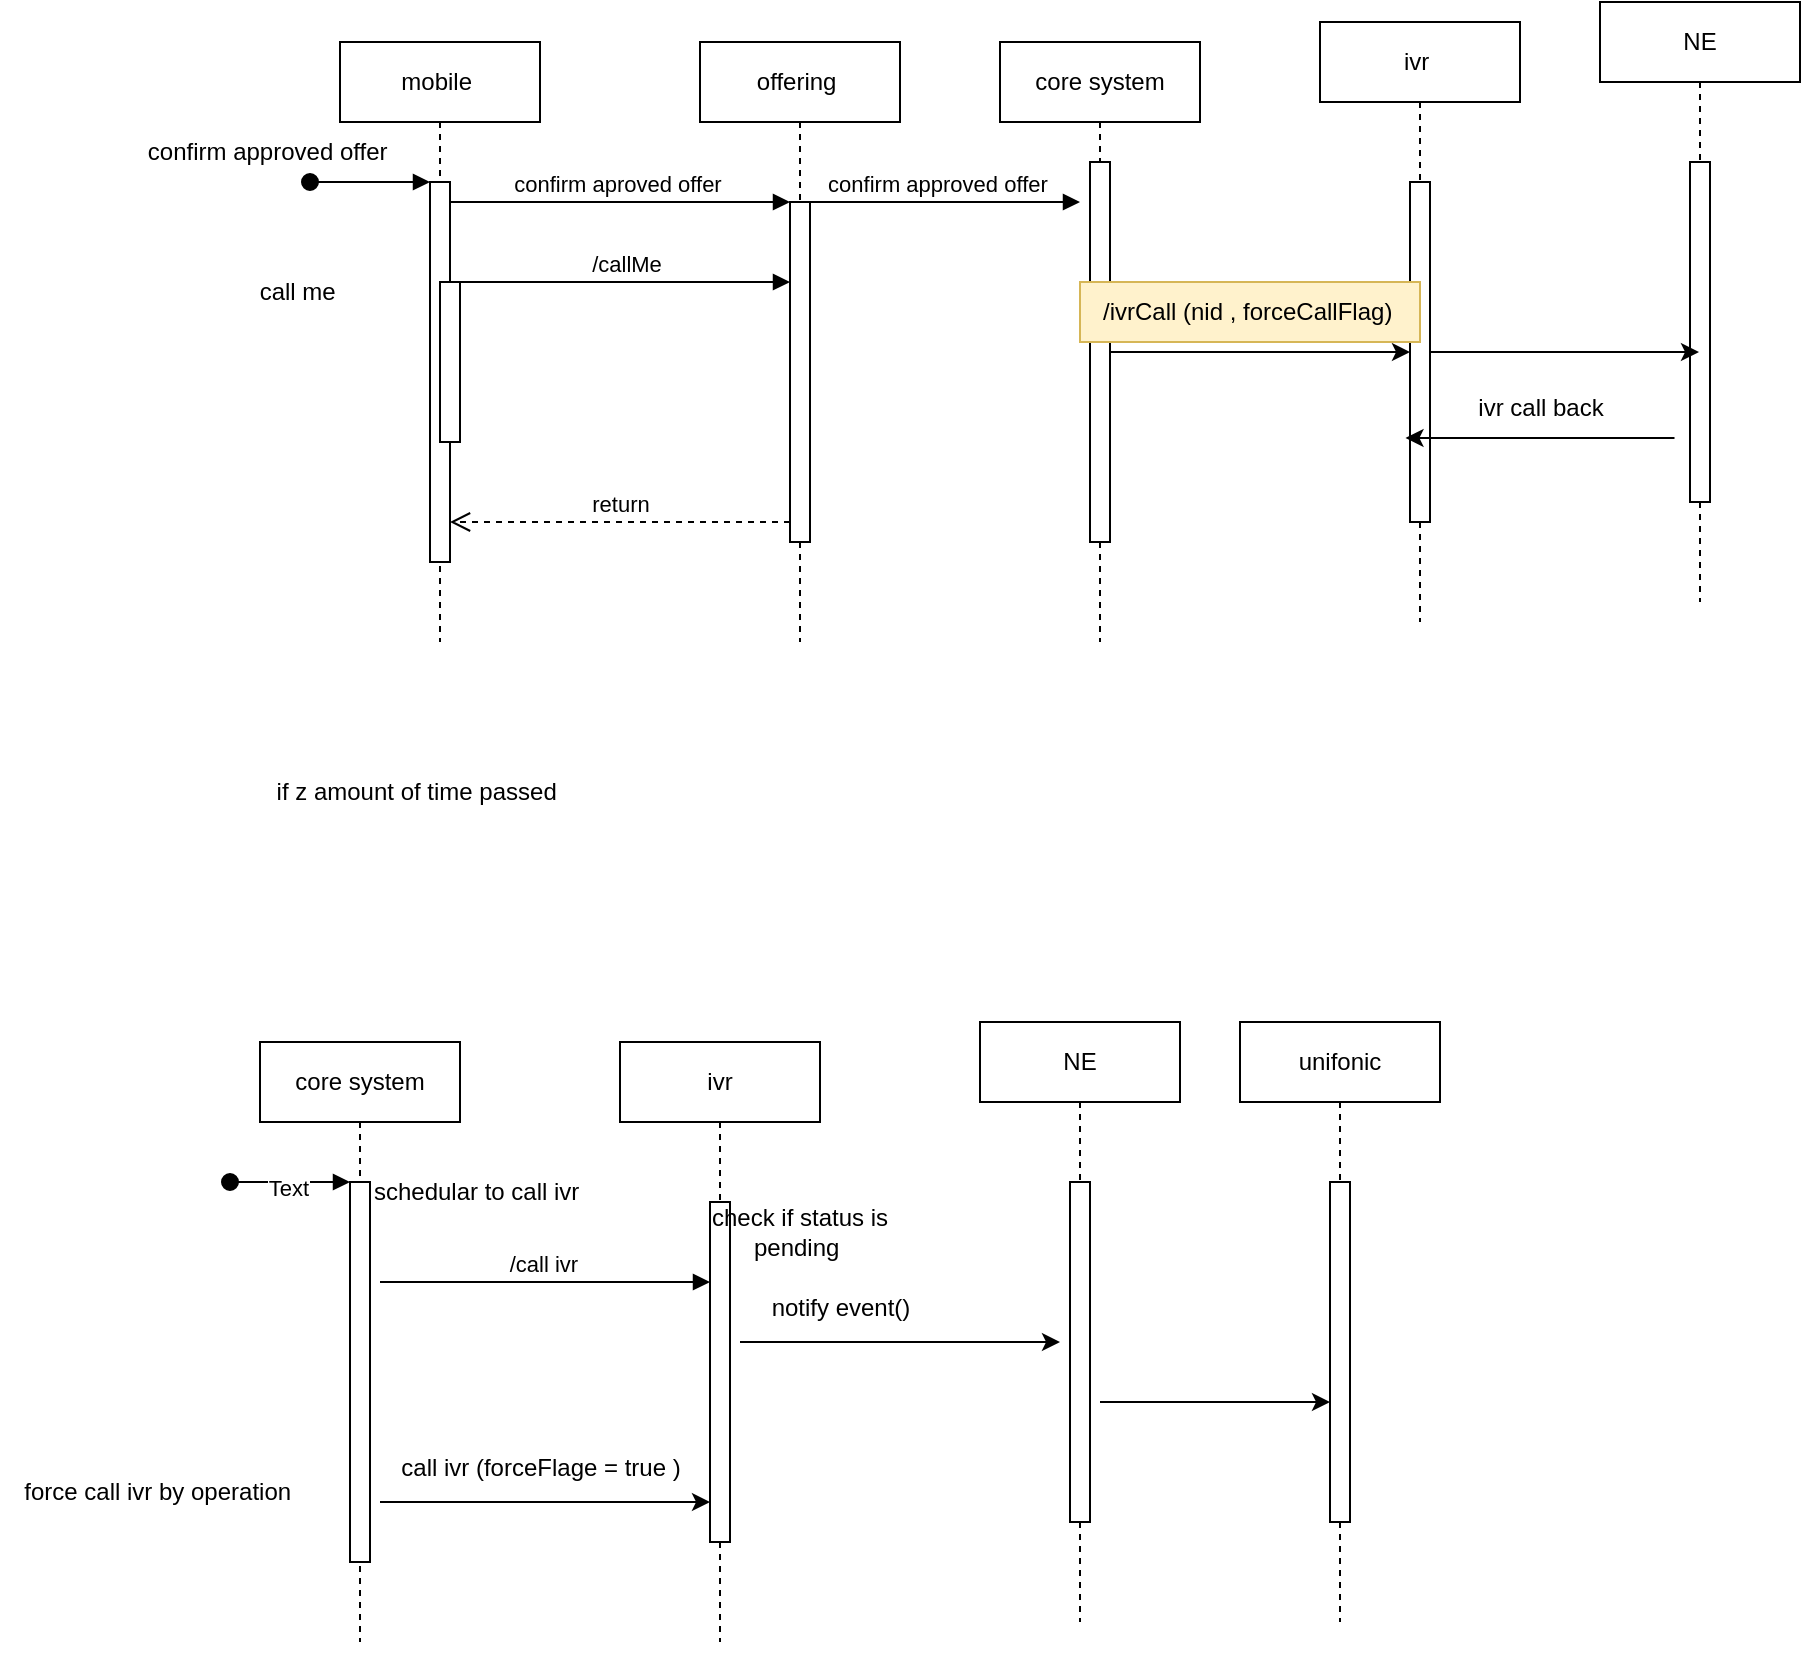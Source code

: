 <mxfile version="22.0.2" type="device">
  <diagram name="Page-1" id="7Wg2JPtDsENj9Rts0z21">
    <mxGraphModel dx="2156" dy="825" grid="1" gridSize="10" guides="1" tooltips="1" connect="1" arrows="1" fold="1" page="1" pageScale="1" pageWidth="850" pageHeight="1100" math="0" shadow="0">
      <root>
        <mxCell id="0" />
        <mxCell id="1" parent="0" />
        <mxCell id="lcRDq6LcLMGin9S-3z0B-32" value="" style="group" parent="1" vertex="1" connectable="0">
          <mxGeometry x="80" y="130" width="730" height="320" as="geometry" />
        </mxCell>
        <mxCell id="lcRDq6LcLMGin9S-3z0B-33" value="" style="group" parent="lcRDq6LcLMGin9S-3z0B-32" vertex="1" connectable="0">
          <mxGeometry y="10" width="590" height="310" as="geometry" />
        </mxCell>
        <mxCell id="lcRDq6LcLMGin9S-3z0B-34" value="" style="group" parent="lcRDq6LcLMGin9S-3z0B-33" vertex="1" connectable="0">
          <mxGeometry width="590" height="310" as="geometry" />
        </mxCell>
        <mxCell id="lcRDq6LcLMGin9S-3z0B-35" value="mobile&amp;nbsp;" style="shape=umlLifeline;perimeter=lifelinePerimeter;whiteSpace=wrap;html=1;container=0;dropTarget=0;collapsible=0;recursiveResize=0;outlineConnect=0;portConstraint=eastwest;newEdgeStyle={&quot;edgeStyle&quot;:&quot;elbowEdgeStyle&quot;,&quot;elbow&quot;:&quot;vertical&quot;,&quot;curved&quot;:0,&quot;rounded&quot;:0};" parent="lcRDq6LcLMGin9S-3z0B-34" vertex="1">
          <mxGeometry y="10" width="100" height="300" as="geometry" />
        </mxCell>
        <mxCell id="lcRDq6LcLMGin9S-3z0B-36" value="" style="html=1;points=[];perimeter=orthogonalPerimeter;outlineConnect=0;targetShapes=umlLifeline;portConstraint=eastwest;newEdgeStyle={&quot;edgeStyle&quot;:&quot;elbowEdgeStyle&quot;,&quot;elbow&quot;:&quot;vertical&quot;,&quot;curved&quot;:0,&quot;rounded&quot;:0};" parent="lcRDq6LcLMGin9S-3z0B-35" vertex="1">
          <mxGeometry x="45" y="70" width="10" height="190" as="geometry" />
        </mxCell>
        <mxCell id="lcRDq6LcLMGin9S-3z0B-37" value="" style="html=1;verticalAlign=bottom;startArrow=oval;endArrow=block;startSize=8;edgeStyle=elbowEdgeStyle;elbow=vertical;curved=0;rounded=0;" parent="lcRDq6LcLMGin9S-3z0B-35" target="lcRDq6LcLMGin9S-3z0B-36" edge="1">
          <mxGeometry relative="1" as="geometry">
            <mxPoint x="-15" y="70" as="sourcePoint" />
          </mxGeometry>
        </mxCell>
        <mxCell id="lcRDq6LcLMGin9S-3z0B-38" value="" style="html=1;points=[];perimeter=orthogonalPerimeter;outlineConnect=0;targetShapes=umlLifeline;portConstraint=eastwest;newEdgeStyle={&quot;edgeStyle&quot;:&quot;elbowEdgeStyle&quot;,&quot;elbow&quot;:&quot;vertical&quot;,&quot;curved&quot;:0,&quot;rounded&quot;:0};" parent="lcRDq6LcLMGin9S-3z0B-35" vertex="1">
          <mxGeometry x="50" y="120" width="10" height="80" as="geometry" />
        </mxCell>
        <mxCell id="lcRDq6LcLMGin9S-3z0B-39" value="offering&amp;nbsp;" style="shape=umlLifeline;perimeter=lifelinePerimeter;whiteSpace=wrap;html=1;container=0;dropTarget=0;collapsible=0;recursiveResize=0;outlineConnect=0;portConstraint=eastwest;newEdgeStyle={&quot;edgeStyle&quot;:&quot;elbowEdgeStyle&quot;,&quot;elbow&quot;:&quot;vertical&quot;,&quot;curved&quot;:0,&quot;rounded&quot;:0};" parent="lcRDq6LcLMGin9S-3z0B-34" vertex="1">
          <mxGeometry x="180" y="10" width="100" height="300" as="geometry" />
        </mxCell>
        <mxCell id="lcRDq6LcLMGin9S-3z0B-40" value="" style="html=1;points=[];perimeter=orthogonalPerimeter;outlineConnect=0;targetShapes=umlLifeline;portConstraint=eastwest;newEdgeStyle={&quot;edgeStyle&quot;:&quot;elbowEdgeStyle&quot;,&quot;elbow&quot;:&quot;vertical&quot;,&quot;curved&quot;:0,&quot;rounded&quot;:0};" parent="lcRDq6LcLMGin9S-3z0B-39" vertex="1">
          <mxGeometry x="45" y="80" width="10" height="170" as="geometry" />
        </mxCell>
        <mxCell id="lcRDq6LcLMGin9S-3z0B-41" value="confirm aproved offer&amp;nbsp;" style="html=1;verticalAlign=bottom;endArrow=block;edgeStyle=elbowEdgeStyle;elbow=vertical;curved=0;rounded=0;" parent="lcRDq6LcLMGin9S-3z0B-34" source="lcRDq6LcLMGin9S-3z0B-36" target="lcRDq6LcLMGin9S-3z0B-40" edge="1">
          <mxGeometry relative="1" as="geometry">
            <mxPoint x="155" y="100" as="sourcePoint" />
            <Array as="points">
              <mxPoint x="140" y="90" />
            </Array>
          </mxGeometry>
        </mxCell>
        <mxCell id="lcRDq6LcLMGin9S-3z0B-42" value="return" style="html=1;verticalAlign=bottom;endArrow=open;dashed=1;endSize=8;edgeStyle=elbowEdgeStyle;elbow=vertical;curved=0;rounded=0;" parent="lcRDq6LcLMGin9S-3z0B-34" source="lcRDq6LcLMGin9S-3z0B-40" target="lcRDq6LcLMGin9S-3z0B-36" edge="1">
          <mxGeometry relative="1" as="geometry">
            <mxPoint x="155" y="175" as="targetPoint" />
            <Array as="points">
              <mxPoint x="150" y="250" />
            </Array>
          </mxGeometry>
        </mxCell>
        <mxCell id="lcRDq6LcLMGin9S-3z0B-43" value="core system" style="shape=umlLifeline;perimeter=lifelinePerimeter;whiteSpace=wrap;html=1;container=0;dropTarget=0;collapsible=0;recursiveResize=0;outlineConnect=0;portConstraint=eastwest;newEdgeStyle={&quot;edgeStyle&quot;:&quot;elbowEdgeStyle&quot;,&quot;elbow&quot;:&quot;vertical&quot;,&quot;curved&quot;:0,&quot;rounded&quot;:0};" parent="lcRDq6LcLMGin9S-3z0B-34" vertex="1">
          <mxGeometry x="330" y="10" width="100" height="300" as="geometry" />
        </mxCell>
        <mxCell id="lcRDq6LcLMGin9S-3z0B-44" value="" style="html=1;points=[];perimeter=orthogonalPerimeter;outlineConnect=0;targetShapes=umlLifeline;portConstraint=eastwest;newEdgeStyle={&quot;edgeStyle&quot;:&quot;elbowEdgeStyle&quot;,&quot;elbow&quot;:&quot;vertical&quot;,&quot;curved&quot;:0,&quot;rounded&quot;:0};" parent="lcRDq6LcLMGin9S-3z0B-43" vertex="1">
          <mxGeometry x="45" y="60" width="10" height="190" as="geometry" />
        </mxCell>
        <mxCell id="lcRDq6LcLMGin9S-3z0B-45" value="ivr&amp;nbsp;" style="shape=umlLifeline;perimeter=lifelinePerimeter;whiteSpace=wrap;html=1;container=0;dropTarget=0;collapsible=0;recursiveResize=0;outlineConnect=0;portConstraint=eastwest;newEdgeStyle={&quot;edgeStyle&quot;:&quot;elbowEdgeStyle&quot;,&quot;elbow&quot;:&quot;vertical&quot;,&quot;curved&quot;:0,&quot;rounded&quot;:0};" parent="lcRDq6LcLMGin9S-3z0B-34" vertex="1">
          <mxGeometry x="490" width="100" height="300" as="geometry" />
        </mxCell>
        <mxCell id="lcRDq6LcLMGin9S-3z0B-46" value="" style="html=1;points=[];perimeter=orthogonalPerimeter;outlineConnect=0;targetShapes=umlLifeline;portConstraint=eastwest;newEdgeStyle={&quot;edgeStyle&quot;:&quot;elbowEdgeStyle&quot;,&quot;elbow&quot;:&quot;vertical&quot;,&quot;curved&quot;:0,&quot;rounded&quot;:0};" parent="lcRDq6LcLMGin9S-3z0B-45" vertex="1">
          <mxGeometry x="45" y="80" width="10" height="170" as="geometry" />
        </mxCell>
        <mxCell id="lcRDq6LcLMGin9S-3z0B-47" style="edgeStyle=elbowEdgeStyle;rounded=0;orthogonalLoop=1;jettySize=auto;html=1;elbow=vertical;curved=0;" parent="lcRDq6LcLMGin9S-3z0B-34" source="lcRDq6LcLMGin9S-3z0B-44" target="lcRDq6LcLMGin9S-3z0B-46" edge="1">
          <mxGeometry relative="1" as="geometry" />
        </mxCell>
        <mxCell id="lcRDq6LcLMGin9S-3z0B-48" value="/callMe" style="html=1;verticalAlign=bottom;endArrow=block;edgeStyle=elbowEdgeStyle;elbow=vertical;curved=0;rounded=0;" parent="lcRDq6LcLMGin9S-3z0B-34" source="lcRDq6LcLMGin9S-3z0B-38" target="lcRDq6LcLMGin9S-3z0B-40" edge="1">
          <mxGeometry relative="1" as="geometry">
            <mxPoint x="220" y="130" as="sourcePoint" />
            <Array as="points">
              <mxPoint x="150" y="130" />
            </Array>
            <mxPoint x="250" y="150" as="targetPoint" />
          </mxGeometry>
        </mxCell>
        <mxCell id="lcRDq6LcLMGin9S-3z0B-19" value="/ivrCall (nid , forceCallFlag)&amp;nbsp;" style="text;html=1;align=center;verticalAlign=middle;resizable=0;points=[];autosize=1;strokeColor=#d6b656;fillColor=#fff2cc;" parent="lcRDq6LcLMGin9S-3z0B-34" vertex="1">
          <mxGeometry x="370" y="130" width="170" height="30" as="geometry" />
        </mxCell>
        <mxCell id="lcRDq6LcLMGin9S-3z0B-49" value="NE" style="shape=umlLifeline;perimeter=lifelinePerimeter;whiteSpace=wrap;html=1;container=0;dropTarget=0;collapsible=0;recursiveResize=0;outlineConnect=0;portConstraint=eastwest;newEdgeStyle={&quot;edgeStyle&quot;:&quot;elbowEdgeStyle&quot;,&quot;elbow&quot;:&quot;vertical&quot;,&quot;curved&quot;:0,&quot;rounded&quot;:0};" parent="lcRDq6LcLMGin9S-3z0B-32" vertex="1">
          <mxGeometry x="630" width="100" height="300" as="geometry" />
        </mxCell>
        <mxCell id="lcRDq6LcLMGin9S-3z0B-50" value="" style="html=1;points=[];perimeter=orthogonalPerimeter;outlineConnect=0;targetShapes=umlLifeline;portConstraint=eastwest;newEdgeStyle={&quot;edgeStyle&quot;:&quot;elbowEdgeStyle&quot;,&quot;elbow&quot;:&quot;vertical&quot;,&quot;curved&quot;:0,&quot;rounded&quot;:0};" parent="lcRDq6LcLMGin9S-3z0B-49" vertex="1">
          <mxGeometry x="45" y="80" width="10" height="170" as="geometry" />
        </mxCell>
        <mxCell id="lcRDq6LcLMGin9S-3z0B-51" style="edgeStyle=elbowEdgeStyle;rounded=0;orthogonalLoop=1;jettySize=auto;html=1;elbow=vertical;curved=0;" parent="lcRDq6LcLMGin9S-3z0B-32" source="lcRDq6LcLMGin9S-3z0B-46" target="lcRDq6LcLMGin9S-3z0B-49" edge="1">
          <mxGeometry relative="1" as="geometry" />
        </mxCell>
        <mxCell id="lcRDq6LcLMGin9S-3z0B-16" value="confirm approved offer&amp;nbsp;" style="text;html=1;align=center;verticalAlign=middle;resizable=0;points=[];autosize=1;strokeColor=none;fillColor=none;" parent="1" vertex="1">
          <mxGeometry x="-30" y="190" width="150" height="30" as="geometry" />
        </mxCell>
        <mxCell id="lcRDq6LcLMGin9S-3z0B-17" value="confirm approved offer&amp;nbsp;" style="html=1;verticalAlign=bottom;endArrow=block;edgeStyle=elbowEdgeStyle;elbow=vertical;curved=0;rounded=0;" parent="1" edge="1">
          <mxGeometry relative="1" as="geometry">
            <mxPoint x="310" y="230" as="sourcePoint" />
            <Array as="points">
              <mxPoint x="370" y="230" />
            </Array>
            <mxPoint x="450" y="230" as="targetPoint" />
          </mxGeometry>
        </mxCell>
        <mxCell id="lcRDq6LcLMGin9S-3z0B-24" value="" style="endArrow=classic;html=1;rounded=0;" parent="1" edge="1">
          <mxGeometry width="50" height="50" relative="1" as="geometry">
            <mxPoint x="747.25" y="348" as="sourcePoint" />
            <mxPoint x="612.75" y="348" as="targetPoint" />
          </mxGeometry>
        </mxCell>
        <mxCell id="lcRDq6LcLMGin9S-3z0B-25" value="ivr call back" style="text;html=1;align=center;verticalAlign=middle;resizable=0;points=[];autosize=1;strokeColor=none;fillColor=none;" parent="1" vertex="1">
          <mxGeometry x="635" y="318" width="90" height="30" as="geometry" />
        </mxCell>
        <mxCell id="lcRDq6LcLMGin9S-3z0B-26" value="call me&amp;nbsp;" style="text;html=1;align=center;verticalAlign=middle;resizable=0;points=[];autosize=1;strokeColor=none;fillColor=none;" parent="1" vertex="1">
          <mxGeometry x="30" y="260" width="60" height="30" as="geometry" />
        </mxCell>
        <mxCell id="lcRDq6LcLMGin9S-3z0B-27" value="if z amount of time passed&amp;nbsp;" style="text;html=1;strokeColor=none;fillColor=none;align=center;verticalAlign=middle;whiteSpace=wrap;rounded=0;" parent="1" vertex="1">
          <mxGeometry x="45" y="510" width="150" height="30" as="geometry" />
        </mxCell>
        <mxCell id="lcRDq6LcLMGin9S-3z0B-29" value="" style="group" parent="1" vertex="1" connectable="0">
          <mxGeometry x="40" y="630" width="730" height="330" as="geometry" />
        </mxCell>
        <mxCell id="lcRDq6LcLMGin9S-3z0B-15" value="" style="group" parent="lcRDq6LcLMGin9S-3z0B-29" vertex="1" connectable="0">
          <mxGeometry y="10" width="590" height="320" as="geometry" />
        </mxCell>
        <mxCell id="lcRDq6LcLMGin9S-3z0B-28" value="" style="group" parent="lcRDq6LcLMGin9S-3z0B-15" vertex="1" connectable="0">
          <mxGeometry width="590" height="320" as="geometry" />
        </mxCell>
        <mxCell id="lcRDq6LcLMGin9S-3z0B-1" value="core system" style="shape=umlLifeline;perimeter=lifelinePerimeter;whiteSpace=wrap;html=1;container=0;dropTarget=0;collapsible=0;recursiveResize=0;outlineConnect=0;portConstraint=eastwest;newEdgeStyle={&quot;edgeStyle&quot;:&quot;elbowEdgeStyle&quot;,&quot;elbow&quot;:&quot;vertical&quot;,&quot;curved&quot;:0,&quot;rounded&quot;:0};" parent="lcRDq6LcLMGin9S-3z0B-28" vertex="1">
          <mxGeometry y="10" width="100" height="300" as="geometry" />
        </mxCell>
        <mxCell id="lcRDq6LcLMGin9S-3z0B-2" value="" style="html=1;points=[];perimeter=orthogonalPerimeter;outlineConnect=0;targetShapes=umlLifeline;portConstraint=eastwest;newEdgeStyle={&quot;edgeStyle&quot;:&quot;elbowEdgeStyle&quot;,&quot;elbow&quot;:&quot;vertical&quot;,&quot;curved&quot;:0,&quot;rounded&quot;:0};" parent="lcRDq6LcLMGin9S-3z0B-1" vertex="1">
          <mxGeometry x="45" y="70" width="10" height="190" as="geometry" />
        </mxCell>
        <mxCell id="lcRDq6LcLMGin9S-3z0B-3" value="" style="html=1;verticalAlign=bottom;startArrow=oval;endArrow=block;startSize=8;edgeStyle=elbowEdgeStyle;elbow=vertical;curved=0;rounded=0;" parent="lcRDq6LcLMGin9S-3z0B-1" target="lcRDq6LcLMGin9S-3z0B-2" edge="1">
          <mxGeometry relative="1" as="geometry">
            <mxPoint x="-15" y="70" as="sourcePoint" />
          </mxGeometry>
        </mxCell>
        <mxCell id="lcRDq6LcLMGin9S-3z0B-55" value="Text" style="edgeLabel;html=1;align=center;verticalAlign=middle;resizable=0;points=[];" parent="lcRDq6LcLMGin9S-3z0B-3" vertex="1" connectable="0">
          <mxGeometry x="-0.033" y="-3" relative="1" as="geometry">
            <mxPoint as="offset" />
          </mxGeometry>
        </mxCell>
        <mxCell id="lcRDq6LcLMGin9S-3z0B-5" value="ivr" style="shape=umlLifeline;perimeter=lifelinePerimeter;whiteSpace=wrap;html=1;container=0;dropTarget=0;collapsible=0;recursiveResize=0;outlineConnect=0;portConstraint=eastwest;newEdgeStyle={&quot;edgeStyle&quot;:&quot;elbowEdgeStyle&quot;,&quot;elbow&quot;:&quot;vertical&quot;,&quot;curved&quot;:0,&quot;rounded&quot;:0};" parent="lcRDq6LcLMGin9S-3z0B-28" vertex="1">
          <mxGeometry x="180" y="10" width="100" height="300" as="geometry" />
        </mxCell>
        <mxCell id="lcRDq6LcLMGin9S-3z0B-6" value="" style="html=1;points=[];perimeter=orthogonalPerimeter;outlineConnect=0;targetShapes=umlLifeline;portConstraint=eastwest;newEdgeStyle={&quot;edgeStyle&quot;:&quot;elbowEdgeStyle&quot;,&quot;elbow&quot;:&quot;vertical&quot;,&quot;curved&quot;:0,&quot;rounded&quot;:0};" parent="lcRDq6LcLMGin9S-3z0B-5" vertex="1">
          <mxGeometry x="45" y="80" width="10" height="170" as="geometry" />
        </mxCell>
        <mxCell id="lcRDq6LcLMGin9S-3z0B-9" value="/call ivr&amp;nbsp;" style="html=1;verticalAlign=bottom;endArrow=block;edgeStyle=elbowEdgeStyle;elbow=horizontal;curved=0;rounded=0;" parent="lcRDq6LcLMGin9S-3z0B-28" target="lcRDq6LcLMGin9S-3z0B-6" edge="1">
          <mxGeometry relative="1" as="geometry">
            <mxPoint x="60" y="130" as="sourcePoint" />
            <Array as="points">
              <mxPoint x="150" y="130" />
            </Array>
            <mxPoint x="250" y="150" as="targetPoint" />
          </mxGeometry>
        </mxCell>
        <mxCell id="lcRDq6LcLMGin9S-3z0B-20" value="NE" style="shape=umlLifeline;perimeter=lifelinePerimeter;whiteSpace=wrap;html=1;container=0;dropTarget=0;collapsible=0;recursiveResize=0;outlineConnect=0;portConstraint=eastwest;newEdgeStyle={&quot;edgeStyle&quot;:&quot;elbowEdgeStyle&quot;,&quot;elbow&quot;:&quot;vertical&quot;,&quot;curved&quot;:0,&quot;rounded&quot;:0};" parent="lcRDq6LcLMGin9S-3z0B-28" vertex="1">
          <mxGeometry x="360" width="100" height="300" as="geometry" />
        </mxCell>
        <mxCell id="lcRDq6LcLMGin9S-3z0B-21" value="" style="html=1;points=[];perimeter=orthogonalPerimeter;outlineConnect=0;targetShapes=umlLifeline;portConstraint=eastwest;newEdgeStyle={&quot;edgeStyle&quot;:&quot;elbowEdgeStyle&quot;,&quot;elbow&quot;:&quot;vertical&quot;,&quot;curved&quot;:0,&quot;rounded&quot;:0};" parent="lcRDq6LcLMGin9S-3z0B-20" vertex="1">
          <mxGeometry x="45" y="80" width="10" height="170" as="geometry" />
        </mxCell>
        <mxCell id="lcRDq6LcLMGin9S-3z0B-53" value="unifonic" style="shape=umlLifeline;perimeter=lifelinePerimeter;whiteSpace=wrap;html=1;container=0;dropTarget=0;collapsible=0;recursiveResize=0;outlineConnect=0;portConstraint=eastwest;newEdgeStyle={&quot;edgeStyle&quot;:&quot;elbowEdgeStyle&quot;,&quot;elbow&quot;:&quot;vertical&quot;,&quot;curved&quot;:0,&quot;rounded&quot;:0};" parent="lcRDq6LcLMGin9S-3z0B-28" vertex="1">
          <mxGeometry x="490" width="100" height="300" as="geometry" />
        </mxCell>
        <mxCell id="lcRDq6LcLMGin9S-3z0B-54" value="" style="html=1;points=[];perimeter=orthogonalPerimeter;outlineConnect=0;targetShapes=umlLifeline;portConstraint=eastwest;newEdgeStyle={&quot;edgeStyle&quot;:&quot;elbowEdgeStyle&quot;,&quot;elbow&quot;:&quot;vertical&quot;,&quot;curved&quot;:0,&quot;rounded&quot;:0};" parent="lcRDq6LcLMGin9S-3z0B-53" vertex="1">
          <mxGeometry x="45" y="80" width="10" height="170" as="geometry" />
        </mxCell>
        <mxCell id="lcRDq6LcLMGin9S-3z0B-56" value="schedular to call ivr&amp;nbsp;" style="text;html=1;strokeColor=none;fillColor=none;align=center;verticalAlign=middle;whiteSpace=wrap;rounded=0;" parent="lcRDq6LcLMGin9S-3z0B-28" vertex="1">
          <mxGeometry x="50" y="70" width="120" height="30" as="geometry" />
        </mxCell>
        <mxCell id="lcRDq6LcLMGin9S-3z0B-59" value="call ivr (forceFlage = true )" style="text;html=1;align=center;verticalAlign=middle;resizable=0;points=[];autosize=1;strokeColor=none;fillColor=none;" parent="lcRDq6LcLMGin9S-3z0B-28" vertex="1">
          <mxGeometry x="60" y="208" width="160" height="30" as="geometry" />
        </mxCell>
        <mxCell id="lcRDq6LcLMGin9S-3z0B-75" value="check if status is pending&amp;nbsp;" style="text;html=1;strokeColor=none;fillColor=none;align=center;verticalAlign=middle;whiteSpace=wrap;rounded=0;" parent="lcRDq6LcLMGin9S-3z0B-28" vertex="1">
          <mxGeometry x="210" y="90" width="120" height="30" as="geometry" />
        </mxCell>
        <mxCell id="lcRDq6LcLMGin9S-3z0B-77" value="" style="endArrow=classic;html=1;rounded=0;" parent="lcRDq6LcLMGin9S-3z0B-28" target="lcRDq6LcLMGin9S-3z0B-54" edge="1">
          <mxGeometry width="50" height="50" relative="1" as="geometry">
            <mxPoint x="420" y="190" as="sourcePoint" />
            <mxPoint x="580" y="190" as="targetPoint" />
          </mxGeometry>
        </mxCell>
        <mxCell id="lcRDq6LcLMGin9S-3z0B-57" value="force call ivr by operation&amp;nbsp;" style="text;html=1;align=center;verticalAlign=middle;resizable=0;points=[];autosize=1;strokeColor=none;fillColor=none;" parent="1" vertex="1">
          <mxGeometry x="-90" y="860" width="160" height="30" as="geometry" />
        </mxCell>
        <mxCell id="lcRDq6LcLMGin9S-3z0B-58" value="" style="endArrow=classic;html=1;rounded=0;" parent="1" target="lcRDq6LcLMGin9S-3z0B-6" edge="1">
          <mxGeometry width="50" height="50" relative="1" as="geometry">
            <mxPoint x="100" y="880" as="sourcePoint" />
            <mxPoint x="440" y="590" as="targetPoint" />
          </mxGeometry>
        </mxCell>
        <mxCell id="lcRDq6LcLMGin9S-3z0B-76" value="" style="endArrow=classic;html=1;rounded=0;" parent="1" edge="1">
          <mxGeometry width="50" height="50" relative="1" as="geometry">
            <mxPoint x="280" y="800" as="sourcePoint" />
            <mxPoint x="440" y="800" as="targetPoint" />
          </mxGeometry>
        </mxCell>
        <mxCell id="lcRDq6LcLMGin9S-3z0B-78" value="notify event()" style="text;html=1;align=center;verticalAlign=middle;resizable=0;points=[];autosize=1;strokeColor=none;fillColor=none;" parent="1" vertex="1">
          <mxGeometry x="285" y="768" width="90" height="30" as="geometry" />
        </mxCell>
      </root>
    </mxGraphModel>
  </diagram>
</mxfile>
